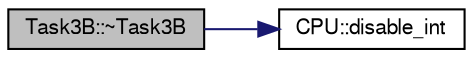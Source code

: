 digraph "Task3B::~Task3B"
{
  bgcolor="transparent";
  edge [fontname="FreeSans",fontsize="10",labelfontname="FreeSans",labelfontsize="10"];
  node [fontname="FreeSans",fontsize="10",shape=record];
  rankdir="LR";
  Node1 [label="Task3B::~Task3B",height=0.2,width=0.4,color="black", fillcolor="grey75", style="filled" fontcolor="black"];
  Node1 -> Node2 [color="midnightblue",fontsize="10",style="solid",fontname="FreeSans"];
  Node2 [label="CPU::disable_int",height=0.2,width=0.4,color="black",URL="$classCPU.html#a23c8f5e46dac3304f1d8def9c612b88e",tooltip="Interupts werden global deaktiviert."];
}
